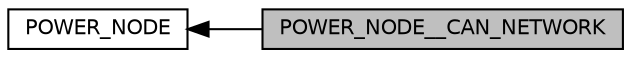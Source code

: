digraph "POWER_NODE__CAN_NETWORK"
{
  edge [fontname="Helvetica",fontsize="10",labelfontname="Helvetica",labelfontsize="10"];
  node [fontname="Helvetica",fontsize="10",shape=record];
  rankdir=LR;
  Node0 [label="POWER_NODE__CAN_NETWORK",height=0.2,width=0.4,color="black", fillcolor="grey75", style="filled", fontcolor="black"];
  Node1 [label="POWER_NODE",height=0.2,width=0.4,color="black", fillcolor="white", style="filled",URL="$group___p_o_w_e_r___n_o_d_e.html"];
  Node1->Node0 [shape=plaintext, dir="back", style="solid"];
}
